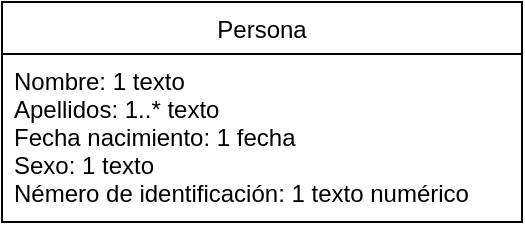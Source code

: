 <mxfile>
    <diagram id="S8rTL8UkWsejaUbK77Cx" name="Página-1">
        <mxGraphModel dx="832" dy="448" grid="1" gridSize="10" guides="1" tooltips="1" connect="1" arrows="1" fold="1" page="1" pageScale="1" pageWidth="827" pageHeight="1169" math="0" shadow="0">
            <root>
                <mxCell id="0"/>
                <mxCell id="1" parent="0"/>
                <mxCell id="7" value="Persona" style="swimlane;fontStyle=0;childLayout=stackLayout;horizontal=1;startSize=26;fillColor=none;horizontalStack=0;resizeParent=1;resizeParentMax=0;resizeLast=0;collapsible=1;marginBottom=0;" vertex="1" parent="1">
                    <mxGeometry x="280" y="90" width="260" height="110" as="geometry"/>
                </mxCell>
                <mxCell id="8" value="Nombre: 1 texto&#10;Apellidos: 1..* texto&#10;Fecha nacimiento: 1 fecha&#10;Sexo: 1 texto&#10;Némero de identificación: 1 texto numérico&#10;&#10;" style="text;strokeColor=none;fillColor=none;align=left;verticalAlign=top;spacingLeft=4;spacingRight=4;overflow=hidden;rotatable=0;points=[[0,0.5],[1,0.5]];portConstraint=eastwest;" vertex="1" parent="7">
                    <mxGeometry y="26" width="260" height="84" as="geometry"/>
                </mxCell>
            </root>
        </mxGraphModel>
    </diagram>
</mxfile>
